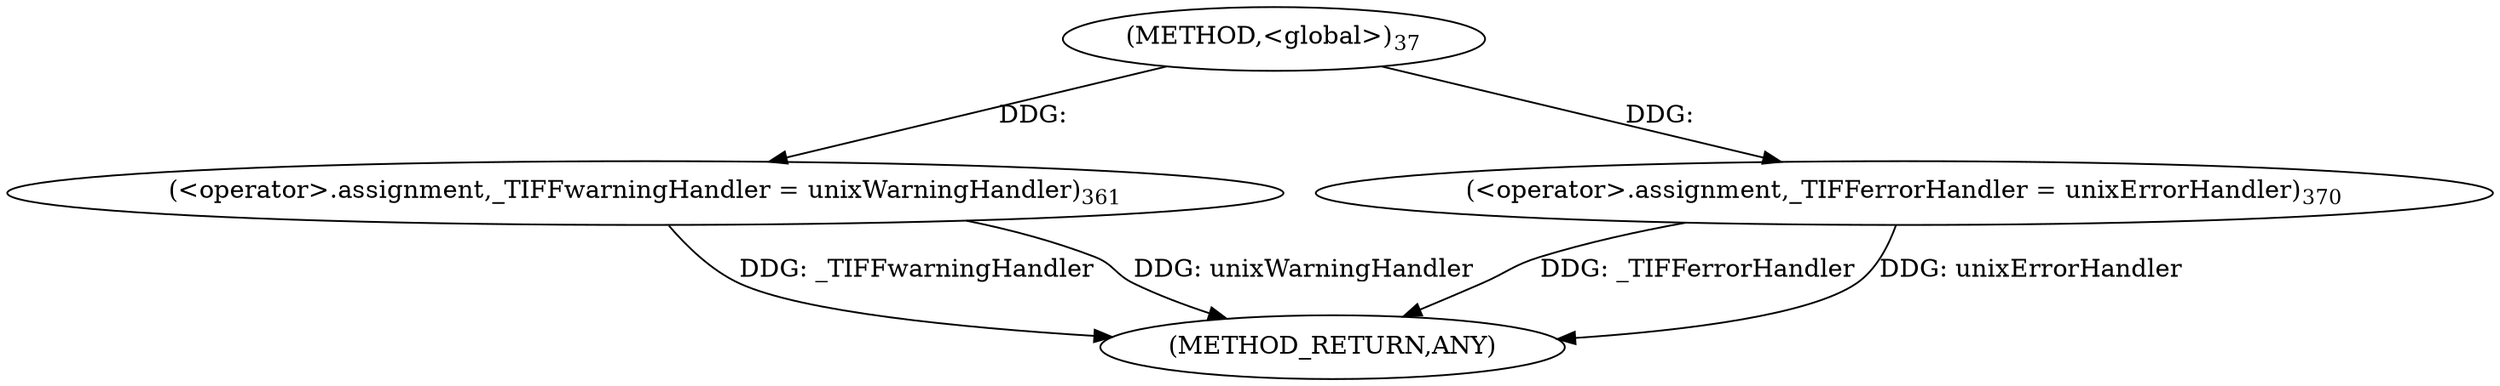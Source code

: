 digraph "&lt;global&gt;" {  
"33557" [label = <(METHOD,&lt;global&gt;)<SUB>37</SUB>> ]
"34273" [label = <(METHOD_RETURN,ANY)> ]
"34239" [label = <(&lt;operator&gt;.assignment,_TIFFwarningHandler = unixWarningHandler)<SUB>361</SUB>> ]
"34270" [label = <(&lt;operator&gt;.assignment,_TIFFerrorHandler = unixErrorHandler)<SUB>370</SUB>> ]
  "34239" -> "34273"  [ label = "DDG: _TIFFwarningHandler"] 
  "34270" -> "34273"  [ label = "DDG: _TIFFerrorHandler"] 
  "34239" -> "34273"  [ label = "DDG: unixWarningHandler"] 
  "34270" -> "34273"  [ label = "DDG: unixErrorHandler"] 
  "33557" -> "34239"  [ label = "DDG: "] 
  "33557" -> "34270"  [ label = "DDG: "] 
}
